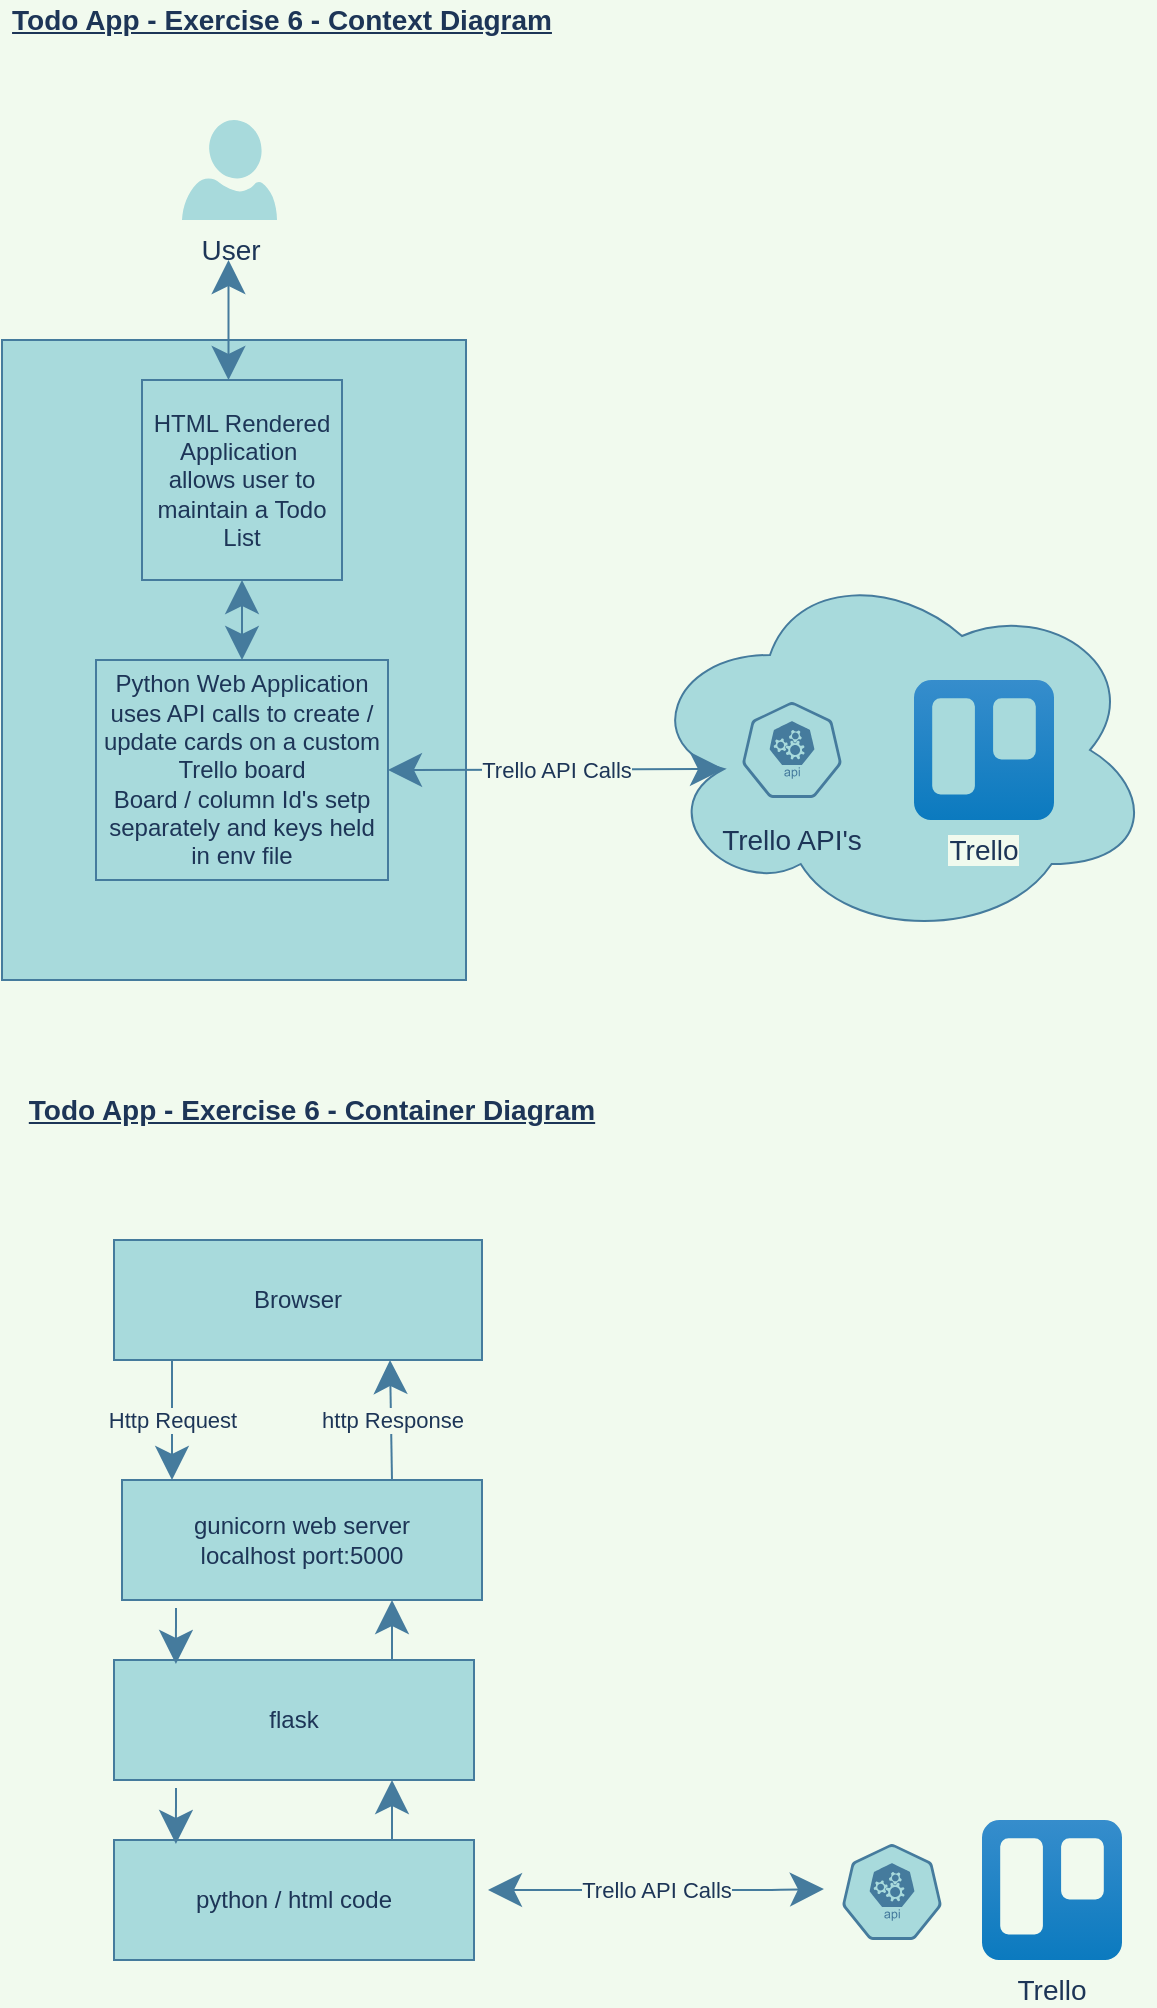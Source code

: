 <mxfile pages="2">
    <diagram id="Y1Ypbf706UVIuq5K6Q58" name="Page-1">
        <mxGraphModel dx="1009" dy="790" grid="1" gridSize="10" guides="1" tooltips="1" connect="1" arrows="1" fold="1" page="1" pageScale="1" pageWidth="827" pageHeight="1169" background="#F1FAEE" math="0" shadow="0">
            <root>
                <mxCell id="0"/>
                <mxCell id="1" parent="0"/>
                <mxCell id="FLjWXgGNFJg_sXlB7Dut-17" value="" style="rounded=0;whiteSpace=wrap;html=1;hachureGap=4;pointerEvents=0;fillColor=#A8DADC;strokeColor=#457B9D;fontColor=#1D3557;" parent="1" vertex="1">
                    <mxGeometry x="40" y="210" width="232" height="320" as="geometry"/>
                </mxCell>
                <mxCell id="FLjWXgGNFJg_sXlB7Dut-1" value="" style="ellipse;shape=cloud;whiteSpace=wrap;html=1;hachureGap=4;pointerEvents=0;fontSize=14;fillColor=#A8DADC;strokeColor=#457B9D;fontColor=#1D3557;" parent="1" vertex="1">
                    <mxGeometry x="360" y="320" width="256" height="190" as="geometry"/>
                </mxCell>
                <mxCell id="FLjWXgGNFJg_sXlB7Dut-2" value="Todo App - Exercise 6 - Context Diagram" style="text;html=1;strokeColor=none;fillColor=none;align=center;verticalAlign=middle;whiteSpace=wrap;rounded=0;hachureGap=4;pointerEvents=0;fontSize=14;fontStyle=5;fontColor=#1D3557;" parent="1" vertex="1">
                    <mxGeometry x="40" y="40" width="280" height="20" as="geometry"/>
                </mxCell>
                <mxCell id="FLjWXgGNFJg_sXlB7Dut-3" value="User" style="verticalLabelPosition=bottom;html=1;verticalAlign=top;align=center;strokeColor=none;fillColor=#A8DADC;shape=mxgraph.azure.user;hachureGap=4;pointerEvents=0;fontSize=14;fontColor=#1D3557;" parent="1" vertex="1">
                    <mxGeometry x="130" y="100" width="47.5" height="50" as="geometry"/>
                </mxCell>
                <mxCell id="FLjWXgGNFJg_sXlB7Dut-4" value="" style="sketch=0;html=1;dashed=0;whitespace=wrap;fillColor=#A8DADC;strokeColor=#457B9D;points=[[0.005,0.63,0],[0.1,0.2,0],[0.9,0.2,0],[0.5,0,0],[0.995,0.63,0],[0.72,0.99,0],[0.5,1,0],[0.28,0.99,0]];shape=mxgraph.kubernetes.icon;prIcon=api;hachureGap=4;pointerEvents=0;fontSize=14;fontColor=#1D3557;" parent="1" vertex="1">
                    <mxGeometry x="410" y="391" width="50" height="48" as="geometry"/>
                </mxCell>
                <mxCell id="FLjWXgGNFJg_sXlB7Dut-5" value="Trello" style="image;image=img/lib/atlassian/Trello_Logo.svg;hachureGap=4;pointerEvents=0;fontSize=14;labelBackgroundColor=#F1FAEE;fillColor=#A8DADC;strokeColor=#457B9D;fontColor=#1D3557;" parent="1" vertex="1">
                    <mxGeometry x="496" y="380" width="70" height="70" as="geometry"/>
                </mxCell>
                <mxCell id="FLjWXgGNFJg_sXlB7Dut-6" value="Trello API's" style="text;html=1;strokeColor=none;fillColor=none;align=center;verticalAlign=middle;whiteSpace=wrap;rounded=0;hachureGap=4;pointerEvents=0;fontSize=14;fontColor=#1D3557;" parent="1" vertex="1">
                    <mxGeometry x="390" y="450" width="90" height="20" as="geometry"/>
                </mxCell>
                <mxCell id="FLjWXgGNFJg_sXlB7Dut-8" value="HTML Rendered Application&amp;nbsp;&lt;br&gt;allows user to maintain a Todo List" style="whiteSpace=wrap;html=1;aspect=fixed;hachureGap=4;pointerEvents=0;fillColor=#A8DADC;strokeColor=#457B9D;fontColor=#1D3557;" parent="1" vertex="1">
                    <mxGeometry x="110" y="230" width="100" height="100" as="geometry"/>
                </mxCell>
                <mxCell id="FLjWXgGNFJg_sXlB7Dut-10" value="" style="endArrow=classic;startArrow=classic;html=1;startSize=14;endSize=14;sourcePerimeterSpacing=8;targetPerimeterSpacing=8;labelBackgroundColor=#F1FAEE;strokeColor=#457B9D;fontColor=#1D3557;" parent="1" edge="1">
                    <mxGeometry width="50" height="50" relative="1" as="geometry">
                        <mxPoint x="153.25" y="230" as="sourcePoint"/>
                        <mxPoint x="153.25" y="170" as="targetPoint"/>
                    </mxGeometry>
                </mxCell>
                <mxCell id="FLjWXgGNFJg_sXlB7Dut-12" value="Python Web Application&lt;br&gt;uses API calls to create / update cards on a custom Trello board&lt;br&gt;Board / column Id's setp separately and keys held in env file" style="rounded=0;whiteSpace=wrap;html=1;hachureGap=4;pointerEvents=0;fillColor=#A8DADC;strokeColor=#457B9D;fontColor=#1D3557;" parent="1" vertex="1">
                    <mxGeometry x="87" y="370" width="146" height="110" as="geometry"/>
                </mxCell>
                <mxCell id="FLjWXgGNFJg_sXlB7Dut-13" value="" style="endArrow=classic;startArrow=classic;html=1;startSize=14;endSize=14;sourcePerimeterSpacing=8;targetPerimeterSpacing=8;entryX=0.5;entryY=1;entryDx=0;entryDy=0;exitX=0.5;exitY=0;exitDx=0;exitDy=0;labelBackgroundColor=#F1FAEE;strokeColor=#457B9D;fontColor=#1D3557;" parent="1" source="FLjWXgGNFJg_sXlB7Dut-12" target="FLjWXgGNFJg_sXlB7Dut-8" edge="1">
                    <mxGeometry width="50" height="50" relative="1" as="geometry">
                        <mxPoint x="300" y="350" as="sourcePoint"/>
                        <mxPoint x="300" y="290" as="targetPoint"/>
                        <Array as="points"/>
                    </mxGeometry>
                </mxCell>
                <mxCell id="FLjWXgGNFJg_sXlB7Dut-14" value="Trello API Calls" style="endArrow=classic;startArrow=classic;html=1;startSize=14;endSize=14;sourcePerimeterSpacing=8;targetPerimeterSpacing=8;exitX=1;exitY=0.5;exitDx=0;exitDy=0;entryX=0.16;entryY=0.55;entryDx=0;entryDy=0;entryPerimeter=0;labelBackgroundColor=#F1FAEE;strokeColor=#457B9D;fontColor=#1D3557;" parent="1" source="FLjWXgGNFJg_sXlB7Dut-12" target="FLjWXgGNFJg_sXlB7Dut-1" edge="1">
                    <mxGeometry width="50" height="50" relative="1" as="geometry">
                        <mxPoint x="250" y="424.5" as="sourcePoint"/>
                        <mxPoint x="380" y="424.5" as="targetPoint"/>
                    </mxGeometry>
                </mxCell>
                <mxCell id="FLjWXgGNFJg_sXlB7Dut-18" value="Todo App - Exercise 6 - Container Diagram" style="text;html=1;strokeColor=none;fillColor=none;align=center;verticalAlign=middle;whiteSpace=wrap;rounded=0;hachureGap=4;pointerEvents=0;fontSize=14;fontStyle=5;fontColor=#1D3557;" parent="1" vertex="1">
                    <mxGeometry x="40" y="585" width="310" height="20" as="geometry"/>
                </mxCell>
                <mxCell id="FLjWXgGNFJg_sXlB7Dut-19" value="Browser" style="rounded=0;whiteSpace=wrap;html=1;hachureGap=4;pointerEvents=0;fillColor=#A8DADC;strokeColor=#457B9D;fontColor=#1D3557;" parent="1" vertex="1">
                    <mxGeometry x="96" y="660" width="184" height="60" as="geometry"/>
                </mxCell>
                <mxCell id="FLjWXgGNFJg_sXlB7Dut-20" value="Http Request" style="endArrow=none;startArrow=classic;html=1;startSize=14;endSize=14;sourcePerimeterSpacing=8;targetPerimeterSpacing=8;startFill=1;endFill=0;labelBackgroundColor=#F1FAEE;strokeColor=#457B9D;fontColor=#1D3557;" parent="1" edge="1">
                    <mxGeometry width="50" height="50" relative="1" as="geometry">
                        <mxPoint x="125" y="780" as="sourcePoint"/>
                        <mxPoint x="125" y="720" as="targetPoint"/>
                    </mxGeometry>
                </mxCell>
                <mxCell id="FLjWXgGNFJg_sXlB7Dut-21" value="http Response" style="endArrow=classic;startArrow=none;html=1;startSize=14;endSize=14;sourcePerimeterSpacing=8;targetPerimeterSpacing=8;entryX=0.75;entryY=1;entryDx=0;entryDy=0;startFill=0;exitX=0.75;exitY=0;exitDx=0;exitDy=0;labelBackgroundColor=#F1FAEE;strokeColor=#457B9D;fontColor=#1D3557;" parent="1" source="FLjWXgGNFJg_sXlB7Dut-22" target="FLjWXgGNFJg_sXlB7Dut-19" edge="1">
                    <mxGeometry width="50" height="50" relative="1" as="geometry">
                        <mxPoint x="227" y="780" as="sourcePoint"/>
                        <mxPoint x="250" y="770" as="targetPoint"/>
                    </mxGeometry>
                </mxCell>
                <mxCell id="FLjWXgGNFJg_sXlB7Dut-22" value="gunicorn web server&lt;br&gt;localhost port:5000" style="rounded=0;whiteSpace=wrap;html=1;hachureGap=4;pointerEvents=0;fillColor=#A8DADC;strokeColor=#457B9D;fontColor=#1D3557;" parent="1" vertex="1">
                    <mxGeometry x="100" y="780" width="180" height="60" as="geometry"/>
                </mxCell>
                <mxCell id="FLjWXgGNFJg_sXlB7Dut-23" value="flask" style="rounded=0;whiteSpace=wrap;html=1;hachureGap=4;pointerEvents=0;fillColor=#A8DADC;strokeColor=#457B9D;fontColor=#1D3557;" parent="1" vertex="1">
                    <mxGeometry x="96" y="870" width="180" height="60" as="geometry"/>
                </mxCell>
                <mxCell id="FLjWXgGNFJg_sXlB7Dut-24" value="" style="endArrow=classic;html=1;startSize=14;endSize=14;sourcePerimeterSpacing=8;targetPerimeterSpacing=8;entryX=0.172;entryY=0.1;entryDx=0;entryDy=0;entryPerimeter=0;labelBackgroundColor=#F1FAEE;strokeColor=#457B9D;fontColor=#1D3557;" parent="1" edge="1">
                    <mxGeometry width="50" height="50" relative="1" as="geometry">
                        <mxPoint x="127" y="844" as="sourcePoint"/>
                        <mxPoint x="126.96" y="872" as="targetPoint"/>
                    </mxGeometry>
                </mxCell>
                <mxCell id="FLjWXgGNFJg_sXlB7Dut-26" value="" style="endArrow=classic;html=1;startSize=14;endSize=14;sourcePerimeterSpacing=8;targetPerimeterSpacing=8;entryX=0.75;entryY=1;entryDx=0;entryDy=0;labelBackgroundColor=#F1FAEE;strokeColor=#457B9D;fontColor=#1D3557;" parent="1" target="FLjWXgGNFJg_sXlB7Dut-22" edge="1">
                    <mxGeometry width="50" height="50" relative="1" as="geometry">
                        <mxPoint x="235" y="870" as="sourcePoint"/>
                        <mxPoint x="340" y="820" as="targetPoint"/>
                    </mxGeometry>
                </mxCell>
                <mxCell id="FLjWXgGNFJg_sXlB7Dut-27" value="python / html code" style="rounded=0;whiteSpace=wrap;html=1;hachureGap=4;pointerEvents=0;fillColor=#A8DADC;strokeColor=#457B9D;fontColor=#1D3557;" parent="1" vertex="1">
                    <mxGeometry x="96" y="960" width="180" height="60" as="geometry"/>
                </mxCell>
                <mxCell id="FLjWXgGNFJg_sXlB7Dut-28" value="" style="endArrow=classic;html=1;startSize=14;endSize=14;sourcePerimeterSpacing=8;targetPerimeterSpacing=8;entryX=0.172;entryY=0.1;entryDx=0;entryDy=0;entryPerimeter=0;labelBackgroundColor=#F1FAEE;strokeColor=#457B9D;fontColor=#1D3557;" parent="1" edge="1">
                    <mxGeometry width="50" height="50" relative="1" as="geometry">
                        <mxPoint x="127" y="934" as="sourcePoint"/>
                        <mxPoint x="126.96" y="962" as="targetPoint"/>
                    </mxGeometry>
                </mxCell>
                <mxCell id="FLjWXgGNFJg_sXlB7Dut-29" value="" style="endArrow=classic;html=1;startSize=14;endSize=14;sourcePerimeterSpacing=8;targetPerimeterSpacing=8;entryX=0.75;entryY=1;entryDx=0;entryDy=0;labelBackgroundColor=#F1FAEE;strokeColor=#457B9D;fontColor=#1D3557;" parent="1" edge="1">
                    <mxGeometry width="50" height="50" relative="1" as="geometry">
                        <mxPoint x="235" y="960" as="sourcePoint"/>
                        <mxPoint x="235" y="930" as="targetPoint"/>
                    </mxGeometry>
                </mxCell>
                <mxCell id="FLjWXgGNFJg_sXlB7Dut-30" value="" style="sketch=0;html=1;dashed=0;whitespace=wrap;fillColor=#A8DADC;strokeColor=#457B9D;points=[[0.005,0.63,0],[0.1,0.2,0],[0.9,0.2,0],[0.5,0,0],[0.995,0.63,0],[0.72,0.99,0],[0.5,1,0],[0.28,0.99,0]];shape=mxgraph.kubernetes.icon;prIcon=api;hachureGap=4;pointerEvents=0;fontSize=14;fontColor=#1D3557;" parent="1" vertex="1">
                    <mxGeometry x="460" y="962" width="50" height="48" as="geometry"/>
                </mxCell>
                <mxCell id="FLjWXgGNFJg_sXlB7Dut-31" value="Trello" style="image;image=img/lib/atlassian/Trello_Logo.svg;hachureGap=4;pointerEvents=0;fontSize=14;labelBackgroundColor=#F1FAEE;fillColor=#A8DADC;strokeColor=#457B9D;fontColor=#1D3557;" parent="1" vertex="1">
                    <mxGeometry x="530" y="950" width="70" height="70" as="geometry"/>
                </mxCell>
                <mxCell id="FLjWXgGNFJg_sXlB7Dut-32" value="Trello API Calls" style="endArrow=classic;startArrow=classic;html=1;startSize=14;endSize=14;sourcePerimeterSpacing=8;targetPerimeterSpacing=8;exitX=1;exitY=0.5;exitDx=0;exitDy=0;entryX=0.16;entryY=0.55;entryDx=0;entryDy=0;entryPerimeter=0;labelBackgroundColor=#F1FAEE;strokeColor=#457B9D;fontColor=#1D3557;" parent="1" edge="1">
                    <mxGeometry width="50" height="50" relative="1" as="geometry">
                        <mxPoint x="283" y="985" as="sourcePoint"/>
                        <mxPoint x="450.96" y="984.5" as="targetPoint"/>
                        <Array as="points">
                            <mxPoint x="420" y="985"/>
                        </Array>
                    </mxGeometry>
                </mxCell>
            </root>
        </mxGraphModel>
    </diagram>
    <diagram id="ZBCL7uNemF0zEZ23iQan" name="Page-2">
        <mxGraphModel dx="1422" dy="762" grid="1" gridSize="10" guides="1" tooltips="1" connect="1" arrows="1" fold="1" page="1" pageScale="1" pageWidth="827" pageHeight="1169" math="0" shadow="0">
            <root>
                <mxCell id="ydckAPgDPxztv7nCAwbL-0"/>
                <mxCell id="ydckAPgDPxztv7nCAwbL-1" parent="ydckAPgDPxztv7nCAwbL-0"/>
            </root>
        </mxGraphModel>
    </diagram>
</mxfile>